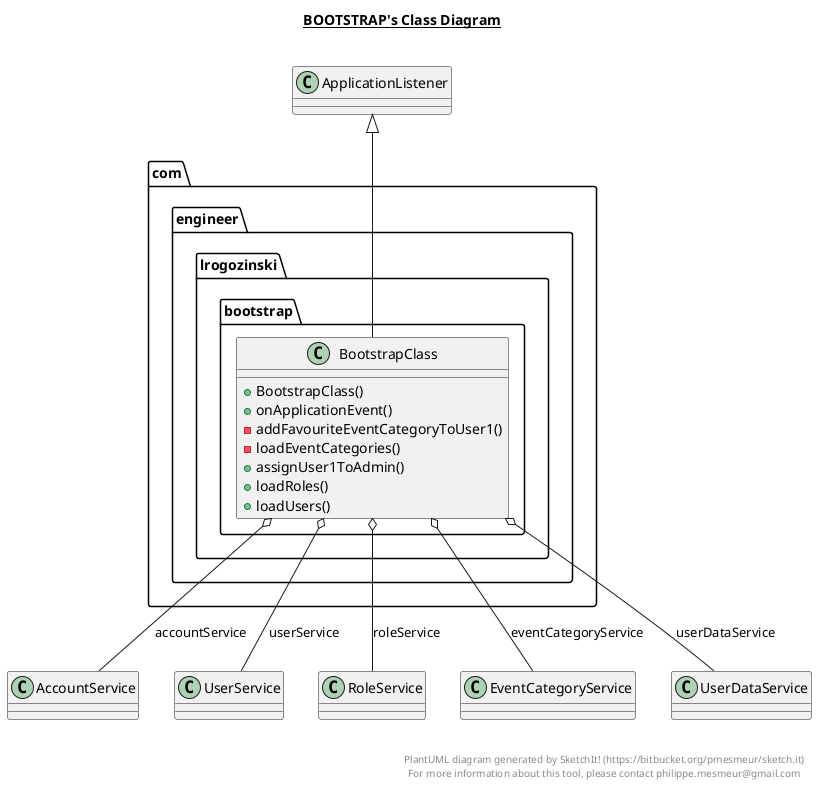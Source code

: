 @startuml

title __BOOTSTRAP's Class Diagram__\n

  package com.engineer.lrogozinski {
    package com.engineer.lrogozinski.bootstrap {
      class BootstrapClass {
          + BootstrapClass()
          + onApplicationEvent()
          - addFavouriteEventCategoryToUser1()
          - loadEventCategories()
          + assignUser1ToAdmin()
          + loadRoles()
          + loadUsers()
      }
    }
  }
  

  BootstrapClass -up-|> ApplicationListener
  BootstrapClass o-- AccountService : accountService
  BootstrapClass o-- UserService : userService
  BootstrapClass o-- RoleService : roleService
  BootstrapClass o-- EventCategoryService : eventCategoryService
  BootstrapClass o-- UserDataService : userDataService


right footer


PlantUML diagram generated by SketchIt! (https://bitbucket.org/pmesmeur/sketch.it)
For more information about this tool, please contact philippe.mesmeur@gmail.com
endfooter

@enduml
